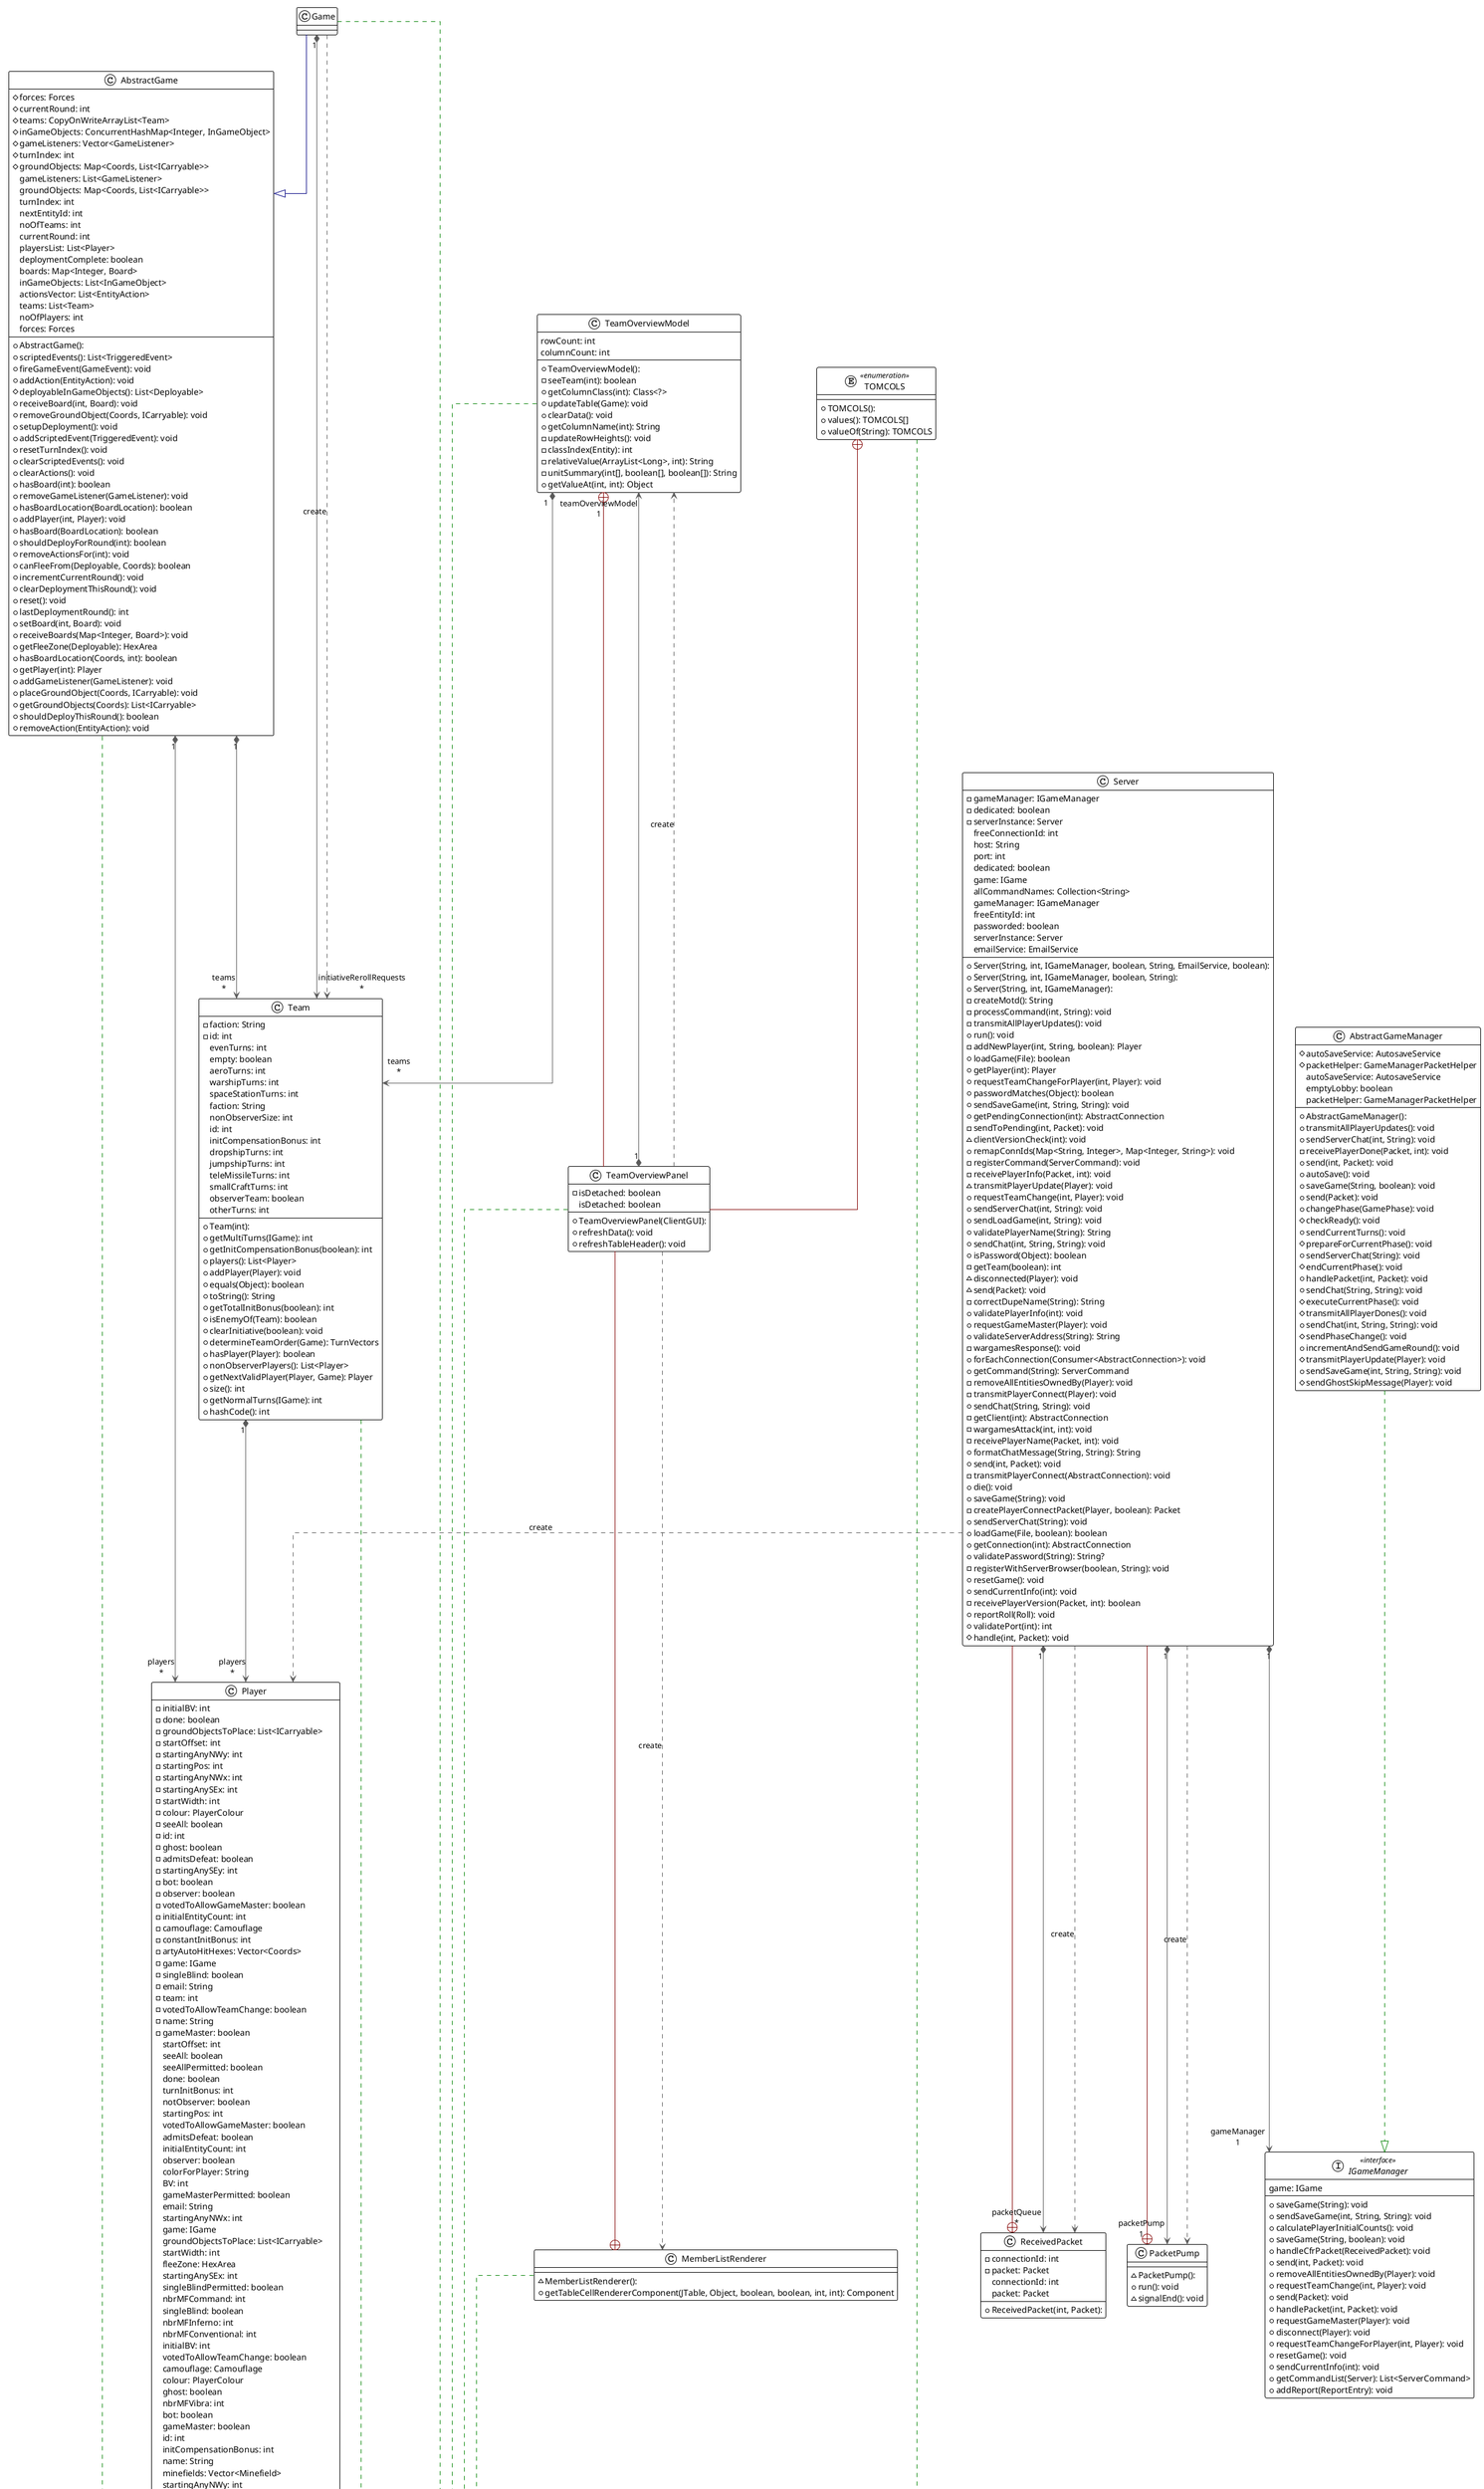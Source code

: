 @startuml

!theme plain
top to bottom direction
skinparam linetype ortho

class AbstractGame {
  + AbstractGame(): 
  # forces: Forces
  # currentRound: int
  # teams: CopyOnWriteArrayList<Team>
  # inGameObjects: ConcurrentHashMap<Integer, InGameObject>
  # gameListeners: Vector<GameListener>
  # turnIndex: int
  # groundObjects: Map<Coords, List<ICarryable>>
  + scriptedEvents(): List<TriggeredEvent>
  + fireGameEvent(GameEvent): void
  + addAction(EntityAction): void
  # deployableInGameObjects(): List<Deployable>
  + receiveBoard(int, Board): void
  + removeGroundObject(Coords, ICarryable): void
  + setupDeployment(): void
  + addScriptedEvent(TriggeredEvent): void
  + resetTurnIndex(): void
  + clearScriptedEvents(): void
  + clearActions(): void
  + hasBoard(int): boolean
  + removeGameListener(GameListener): void
  + hasBoardLocation(BoardLocation): boolean
  + addPlayer(int, Player): void
  + hasBoard(BoardLocation): boolean
  + shouldDeployForRound(int): boolean
  + removeActionsFor(int): void
  + canFleeFrom(Deployable, Coords): boolean
  + incrementCurrentRound(): void
  + clearDeploymentThisRound(): void
  + reset(): void
  + lastDeploymentRound(): int
  + setBoard(int, Board): void
  + receiveBoards(Map<Integer, Board>): void
  + getFleeZone(Deployable): HexArea
  + hasBoardLocation(Coords, int): boolean
  + getPlayer(int): Player
  + addGameListener(GameListener): void
  + placeGroundObject(Coords, ICarryable): void
  + getGroundObjects(Coords): List<ICarryable>
  + shouldDeployThisRound(): boolean
  + removeAction(EntityAction): void
   gameListeners: List<GameListener>
   groundObjects: Map<Coords, List<ICarryable>>
   turnIndex: int
   nextEntityId: int
   noOfTeams: int
   currentRound: int
   playersList: List<Player>
   deploymentComplete: boolean
   boards: Map<Integer, Board>
   inGameObjects: List<InGameObject>
   actionsVector: List<EntityAction>
   teams: List<Team>
   noOfPlayers: int
   forces: Forces
}
class AbstractGameManager {
  + AbstractGameManager(): 
  # autoSaveService: AutosaveService
  # packetHelper: GameManagerPacketHelper
  + transmitAllPlayerUpdates(): void
  + sendServerChat(int, String): void
  - receivePlayerDone(Packet, int): void
  + send(int, Packet): void
  + autoSave(): void
  + saveGame(String, boolean): void
  + send(Packet): void
  + changePhase(GamePhase): void
  # checkReady(): void
  + sendCurrentTurns(): void
  # prepareForCurrentPhase(): void
  + sendServerChat(String): void
  # endCurrentPhase(): void
  + handlePacket(int, Packet): void
  + sendChat(String, String): void
  # executeCurrentPhase(): void
  # transmitAllPlayerDones(): void
  + sendChat(int, String, String): void
  # sendPhaseChange(): void
  + incrementAndSendGameRound(): void
  # transmitPlayerUpdate(Player): void
  + sendSaveGame(int, String, String): void
  # sendGhostSkipMessage(Player): void
   autoSaveService: AutosaveService
   emptyLobby: boolean
   packetHelper: GameManagerPacketHelper
}
class Game {
}
interface IGame << interface >> {
  + setupTeams(): void
  + getInGameObjects(Collection<Integer>): List<InGameObject>
  + incrementCurrentRound(): void
  + addScriptedEvent(TriggeredEvent): void
  + addGameListener(GameListener): void
  + getNewReport(int): ReportEntry
  + fireGameEvent(GameEvent): void
  + removePlayer(int): void
  + scriptedEvents(): List<TriggeredEvent>
  + getTeamForPlayer(Player): Team
  + getEntitiesOwnedBy(Player): int
  + getBoard(int): Board
  + replaceUnits(List<InGameObject>): void
  + getEntityFromAllSources(int): InGameObject
  + receiveBoard(int, Board): void
  + receivePhase(GamePhase): void
  + getInGameObject(int): Optional<InGameObject>
  + removeGameListener(GameListener): void
  + getPlayer(int): Player
  + setPlayer(int, Player): void
  + hasMoreTurns(): boolean
  + setBoard(int, Board): void
  + getOutOfGameUnit(int): Optional<InGameObject>
  + addPlayer(int, Player): void
  + receiveBoards(Map<Integer, Board>): void
  + shouldSkipCurrentPhase(): boolean
  + hasPlayer(int): boolean
   teamByPlayer: Map<Integer, Integer>
   phase: GamePhase
   turnIndex: int
   nextEntityId: int
   noOfTeams: int
   turnsList: List<PlayerTurn>
   options: IGameOptions
   forceVictory: boolean
   lastPhase: GamePhase
   currentRound: int
   playersList: List<Player>
   currentPhasePlayable: boolean
   graveyard: List<InGameObject>
   boards: Map<Integer, Board>
   turn: PlayerTurn
   inGameObjects: List<InGameObject>
   board: Board
   teams: List<Team>
   noOfPlayers: int
   forces: Forces
}

interface IGameManager << interface >> {
  + saveGame(String): void
  + sendSaveGame(int, String, String): void
  + calculatePlayerInitialCounts(): void
  + saveGame(String, boolean): void
  + handleCfrPacket(ReceivedPacket): void
  + send(int, Packet): void
  + removeAllEntitiesOwnedBy(Player): void
  + requestTeamChange(int, Player): void
  + send(Packet): void
  + handlePacket(int, Packet): void
  + requestGameMaster(Player): void
  + disconnect(Player): void
  + requestTeamChangeForPlayer(int, Player): void
  + resetGame(): void
  + sendCurrentInfo(int): void
  + getCommandList(Server): List<ServerCommand>
  + addReport(ReportEntry): void
   game: IGame
}
class MemberListRenderer {
  ~ MemberListRenderer(): 
  + getTableCellRendererComponent(JTable, Object, boolean, boolean, int, int): Component
}
class PacketPump {
  ~ PacketPump(): 
  + run(): void
  ~ signalEnd(): void
}
class Player {
  + Player(int, String): 
  - initialBV: int
  - done: boolean
  - groundObjectsToPlace: List<ICarryable>
  - startOffset: int
  - startingAnyNWy: int
  - startingPos: int
  - startingAnyNWx: int
  - startingAnySEx: int
  - startWidth: int
  - colour: PlayerColour
  - seeAll: boolean
  - id: int
  - ghost: boolean
  - admitsDefeat: boolean
  - startingAnySEy: int
  - bot: boolean
  - observer: boolean
  - votedToAllowGameMaster: boolean
  - initialEntityCount: int
  - camouflage: Camouflage
  - constantInitBonus: int
  - artyAutoHitHexes: Vector<Coords>
  - game: IGame
  - singleBlind: boolean
  - email: String
  - team: int
  - votedToAllowTeamChange: boolean
  - name: String
  - gameMaster: boolean
  + hashCode(): int
  + doesNotAdmitDefeat(): boolean
  + addMinefield(Minefield): void
  + containsMinefield(Minefield): boolean
  + canIgnoreDoubleBlind(): boolean
  + removeMinefield(Minefield): void
  + removeArtyAutoHitHexes(): void
  + canSeeAll(): boolean
  + isMyUnit(InGameObject): boolean
  + copy(): Player
  + removeMinefields(): void
  + toString(): String
  + admitsDefeat(): boolean
  + hasMinefields(): boolean
  + equals(Object): boolean
  + addMinefields(Vector<Minefield>): void
  + canSeeSingleBlind(): boolean
  + isEnemyOf(Player): boolean
  + adjustStartingPosForReinforcements(): void
  + addArtyAutoHitHex(Coords): void
  + changeInitialBV(int): void
  + isGameMaster(): boolean
  + changeInitialEntityCount(int): void
  + redactPrivateData(): void
   startOffset: int
   seeAll: boolean
   seeAllPermitted: boolean
   done: boolean
   turnInitBonus: int
   notObserver: boolean
   startingPos: int
   votedToAllowGameMaster: boolean
   admitsDefeat: boolean
   initialEntityCount: int
   observer: boolean
   colorForPlayer: String
   BV: int
   gameMasterPermitted: boolean
   email: String
   startingAnyNWx: int
   game: IGame
   groundObjectsToPlace: List<ICarryable>
   startWidth: int
   fleeZone: HexArea
   startingAnySEx: int
   singleBlindPermitted: boolean
   nbrMFCommand: int
   singleBlind: boolean
   nbrMFInferno: int
   nbrMFConventional: int
   initialBV: int
   votedToAllowTeamChange: boolean
   camouflage: Camouflage
   colour: PlayerColour
   ghost: boolean
   nbrMFVibra: int
   bot: boolean
   gameMaster: boolean
   id: int
   initCompensationBonus: int
   name: String
   minefields: Vector<Minefield>
   startingAnyNWy: int
   nbrMFActive: int
   coloredPlayerNameWithTeam: String
   artyAutoHitHexes: Vector<Coords>
   constantInitBonus: int
   team: int
   startingAnySEy: int
   commandBonus: int
}
class ReceivedPacket {
  + ReceivedPacket(int, Packet): 
  - connectionId: int
  - packet: Packet
   connectionId: int
   packet: Packet
}
interface Serializable << interface >>
class Server {
  + Server(String, int, IGameManager, boolean, String, EmailService, boolean): 
  + Server(String, int, IGameManager, boolean, String): 
  + Server(String, int, IGameManager): 
  - gameManager: IGameManager
  - dedicated: boolean
  - serverInstance: Server
  - createMotd(): String
  - processCommand(int, String): void
  - transmitAllPlayerUpdates(): void
  + run(): void
  - addNewPlayer(int, String, boolean): Player
  + loadGame(File): boolean
  + getPlayer(int): Player
  + requestTeamChangeForPlayer(int, Player): void
  + passwordMatches(Object): boolean
  + sendSaveGame(int, String, String): void
  + getPendingConnection(int): AbstractConnection
  - sendToPending(int, Packet): void
  ~ clientVersionCheck(int): void
  + remapConnIds(Map<String, Integer>, Map<Integer, String>): void
  - registerCommand(ServerCommand): void
  - receivePlayerInfo(Packet, int): void
  ~ transmitPlayerUpdate(Player): void
  + requestTeamChange(int, Player): void
  + sendServerChat(int, String): void
  + sendLoadGame(int, String): void
  + validatePlayerName(String): String
  + sendChat(int, String, String): void
  + isPassword(Object): boolean
  - getTeam(boolean): int
  ~ disconnected(Player): void
  ~ send(Packet): void
  - correctDupeName(String): String
  + validatePlayerInfo(int): void
  + requestGameMaster(Player): void
  + validateServerAddress(String): String
  - wargamesResponse(): void
  + forEachConnection(Consumer<AbstractConnection>): void
  + getCommand(String): ServerCommand
  - removeAllEntitiesOwnedBy(Player): void
  - transmitPlayerConnect(Player): void
  + sendChat(String, String): void
  - getClient(int): AbstractConnection
  - wargamesAttack(int, int): void
  - receivePlayerName(Packet, int): void
  + formatChatMessage(String, String): String
  + send(int, Packet): void
  - transmitPlayerConnect(AbstractConnection): void
  + die(): void
  + saveGame(String): void
  - createPlayerConnectPacket(Player, boolean): Packet
  + sendServerChat(String): void
  + loadGame(File, boolean): boolean
  + getConnection(int): AbstractConnection
  + validatePassword(String): String?
  - registerWithServerBrowser(boolean, String): void
  + resetGame(): void
  + sendCurrentInfo(int): void
  - receivePlayerVersion(Packet, int): boolean
  + reportRoll(Roll): void
  + validatePort(int): int
  # handle(int, Packet): void
   freeConnectionId: int
   host: String
   port: int
   dedicated: boolean
   game: IGame
   allCommandNames: Collection<String>
   gameManager: IGameManager
   freeEntityId: int
   passworded: boolean
   serverInstance: Server
   emailService: EmailService
}
enum TOMCOLS << enumeration >> {
  + TOMCOLS(): 
  + values(): TOMCOLS[]
  + valueOf(String): TOMCOLS
}
class Team {
  + Team(int): 
  - faction: String
  - id: int
  + getMultiTurns(IGame): int
  + getInitCompensationBonus(boolean): int
  + players(): List<Player>
  + addPlayer(Player): void
  + equals(Object): boolean
  + toString(): String
  + getTotalInitBonus(boolean): int
  + isEnemyOf(Team): boolean
  + clearInitiative(boolean): void
  + determineTeamOrder(Game): TurnVectors
  + hasPlayer(Player): boolean
  + nonObserverPlayers(): List<Player>
  + getNextValidPlayer(Player, Game): Player
  + size(): int
  + getNormalTurns(IGame): int
  + hashCode(): int
   evenTurns: int
   empty: boolean
   aeroTurns: int
   warshipTurns: int
   spaceStationTurns: int
   faction: String
   nonObserverSize: int
   id: int
   initCompensationBonus: int
   dropshipTurns: int
   jumpshipTurns: int
   teleMissileTurns: int
   smallCraftTurns: int
   observerTeam: boolean
   otherTurns: int
}
class TeamOverviewModel {
  + TeamOverviewModel(): 
  - seeTeam(int): boolean
  + getColumnClass(int): Class<?>
  + updateTable(Game): void
  + clearData(): void
  + getColumnName(int): String
  - updateRowHeights(): void
  - classIndex(Entity): int
  - relativeValue(ArrayList<Long>, int): String
  - unitSummary(int[], boolean[], boolean[]): String
  + getValueAt(int, int): Object
   rowCount: int
   columnCount: int
}
class TeamOverviewPanel {
  + TeamOverviewPanel(ClientGUI): 
  - isDetached: boolean
  + refreshData(): void
  + refreshTableHeader(): void
   isDetached: boolean
}

AbstractGame         -[#008200,dashed]-^  IGame               
AbstractGame        "1" *-[#595959,plain]-> "players\n*" Player              
AbstractGame        "1" *-[#595959,plain]-> "teams\n*" Team                
AbstractGameManager  -[#008200,dashed]-^  IGameManager        
Game                 -[#000082,plain]-^  AbstractGame        
Game                 -[#008200,dashed]-^  Serializable        
Game                "1" *-[#595959,plain]-> "initiativeRerollRequests\n*" Team                
Game                 -[#595959,dashed]->  Team                : "«create»"
MemberListRenderer   -[#008200,dashed]-^  Serializable        
MemberListRenderer   +-[#820000,plain]-  TeamOverviewPanel   
PacketPump           +-[#820000,plain]-  Server              
Player              "1" *-[#595959,plain]-> "game\n1" IGame               
Player               -[#008200,dashed]-^  Serializable        
ReceivedPacket       +-[#820000,plain]-  Server              
Server              "1" *-[#595959,plain]-> "gameManager\n1" IGameManager        
Server              "1" *-[#595959,plain]-> "packetPump\n1" PacketPump          
Server               -[#595959,dashed]->  PacketPump          : "«create»"
Server               -[#595959,dashed]->  Player              : "«create»"
Server              "1" *-[#595959,plain]-> "packetQueue\n*" ReceivedPacket      
Server               -[#595959,dashed]->  ReceivedPacket      : "«create»"
TOMCOLS              -[#008200,dashed]-^  Serializable        
TOMCOLS              +-[#820000,plain]-  TeamOverviewPanel   
Team                "1" *-[#595959,plain]-> "players\n*" Player              
Team                 -[#008200,dashed]-^  Serializable        
TeamOverviewModel    -[#008200,dashed]-^  Serializable        
TeamOverviewModel   "1" *-[#595959,plain]-> "teams\n*" Team                
TeamOverviewModel    +-[#820000,plain]-  TeamOverviewPanel   
TeamOverviewPanel    -[#595959,dashed]->  MemberListRenderer  : "«create»"
TeamOverviewPanel    -[#008200,dashed]-^  Serializable        
TeamOverviewPanel   "1" *-[#595959,plain]-> "teamOverviewModel\n1" TeamOverviewModel   
TeamOverviewPanel    -[#595959,dashed]->  TeamOverviewModel   : "«create»"
@enduml
